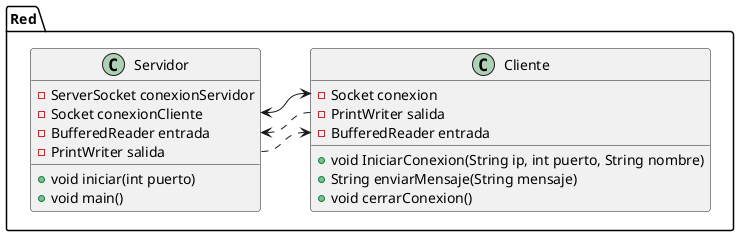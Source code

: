 @startuml ClienteServidorSimple

package Red {

    class Servidor {
        - ServerSocket conexionServidor
        - Socket conexionCliente
        - BufferedReader entrada
        - PrintWriter salida
        
        + void iniciar(int puerto)
        + void main()
    }

    class Cliente {
        - Socket conexion
        - PrintWriter salida
        - BufferedReader entrada

        + void IniciarConexion(String ip, int puerto, String nombre)
        + String enviarMensaje(String mensaje)
        + void cerrarConexion()
    }

    ' Relaciones entre los objetos de las clases
    Servidor::conexionCliente <-l-> Cliente::conexion
    Servidor::entrada <.. Cliente::salida
    Servidor::salida ..> Cliente::entrada

}

@enduml
